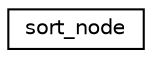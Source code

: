 digraph "Graphical Class Hierarchy"
{
  edge [fontname="Helvetica",fontsize="10",labelfontname="Helvetica",labelfontsize="10"];
  node [fontname="Helvetica",fontsize="10",shape=record];
  rankdir="LR";
  Node1 [label="sort_node",height=0.2,width=0.4,color="black", fillcolor="white", style="filled",URL="$structsort__node.html"];
}
